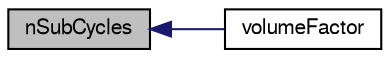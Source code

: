 digraph "nSubCycles"
{
  bgcolor="transparent";
  edge [fontname="FreeSans",fontsize="10",labelfontname="FreeSans",labelfontsize="10"];
  node [fontname="FreeSans",fontsize="10",shape=record];
  rankdir="LR";
  Node353 [label="nSubCycles",height=0.2,width=0.4,color="black", fillcolor="grey75", style="filled", fontcolor="black"];
  Node353 -> Node354 [dir="back",color="midnightblue",fontsize="10",style="solid",fontname="FreeSans"];
  Node354 [label="volumeFactor",height=0.2,width=0.4,color="black",URL="$a24034.html#aff076ff89c071099efd4d7c311621cb7",tooltip="Return the volumeFactor. "];
}
